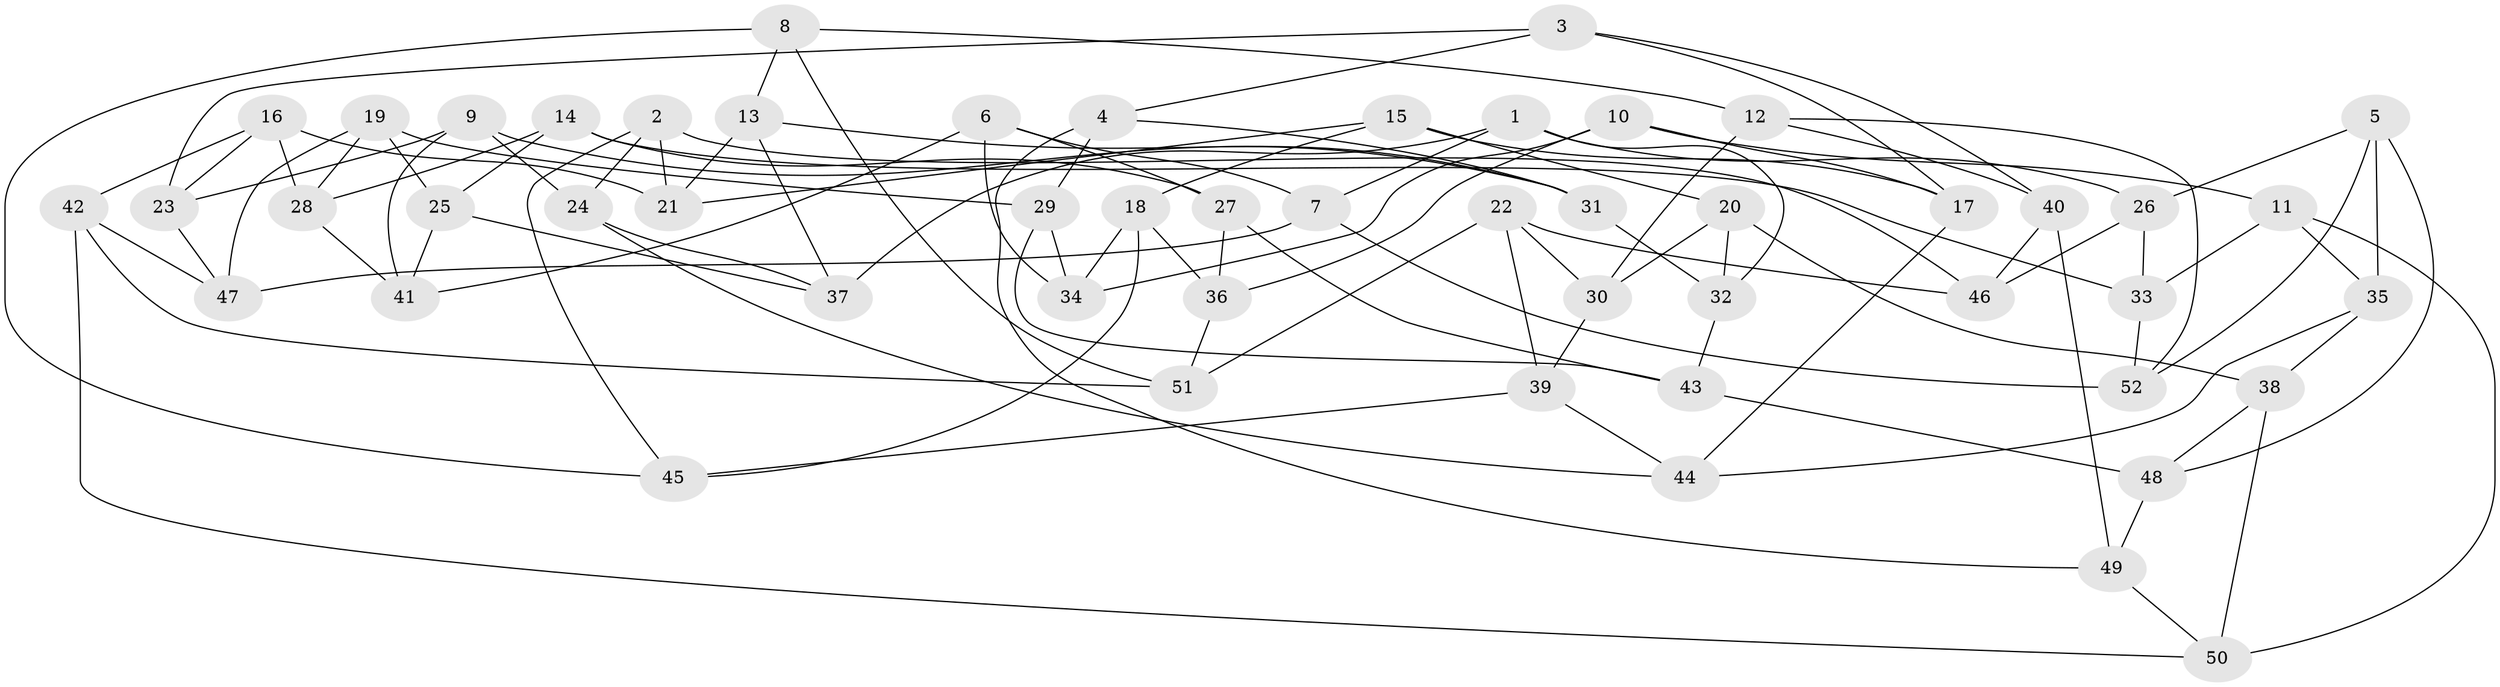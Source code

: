 // Generated by graph-tools (version 1.1) at 2025/37/03/09/25 02:37:57]
// undirected, 52 vertices, 104 edges
graph export_dot {
graph [start="1"]
  node [color=gray90,style=filled];
  1;
  2;
  3;
  4;
  5;
  6;
  7;
  8;
  9;
  10;
  11;
  12;
  13;
  14;
  15;
  16;
  17;
  18;
  19;
  20;
  21;
  22;
  23;
  24;
  25;
  26;
  27;
  28;
  29;
  30;
  31;
  32;
  33;
  34;
  35;
  36;
  37;
  38;
  39;
  40;
  41;
  42;
  43;
  44;
  45;
  46;
  47;
  48;
  49;
  50;
  51;
  52;
  1 -- 26;
  1 -- 32;
  1 -- 37;
  1 -- 7;
  2 -- 21;
  2 -- 45;
  2 -- 24;
  2 -- 46;
  3 -- 23;
  3 -- 4;
  3 -- 40;
  3 -- 17;
  4 -- 31;
  4 -- 29;
  4 -- 49;
  5 -- 52;
  5 -- 26;
  5 -- 35;
  5 -- 48;
  6 -- 27;
  6 -- 34;
  6 -- 41;
  6 -- 7;
  7 -- 52;
  7 -- 47;
  8 -- 13;
  8 -- 45;
  8 -- 51;
  8 -- 12;
  9 -- 24;
  9 -- 41;
  9 -- 31;
  9 -- 23;
  10 -- 34;
  10 -- 17;
  10 -- 11;
  10 -- 36;
  11 -- 33;
  11 -- 50;
  11 -- 35;
  12 -- 52;
  12 -- 30;
  12 -- 40;
  13 -- 37;
  13 -- 31;
  13 -- 21;
  14 -- 33;
  14 -- 27;
  14 -- 28;
  14 -- 25;
  15 -- 17;
  15 -- 18;
  15 -- 20;
  15 -- 21;
  16 -- 28;
  16 -- 42;
  16 -- 21;
  16 -- 23;
  17 -- 44;
  18 -- 34;
  18 -- 45;
  18 -- 36;
  19 -- 25;
  19 -- 29;
  19 -- 47;
  19 -- 28;
  20 -- 30;
  20 -- 32;
  20 -- 38;
  22 -- 46;
  22 -- 51;
  22 -- 39;
  22 -- 30;
  23 -- 47;
  24 -- 37;
  24 -- 44;
  25 -- 37;
  25 -- 41;
  26 -- 46;
  26 -- 33;
  27 -- 43;
  27 -- 36;
  28 -- 41;
  29 -- 43;
  29 -- 34;
  30 -- 39;
  31 -- 32;
  32 -- 43;
  33 -- 52;
  35 -- 38;
  35 -- 44;
  36 -- 51;
  38 -- 48;
  38 -- 50;
  39 -- 45;
  39 -- 44;
  40 -- 49;
  40 -- 46;
  42 -- 47;
  42 -- 51;
  42 -- 50;
  43 -- 48;
  48 -- 49;
  49 -- 50;
}
